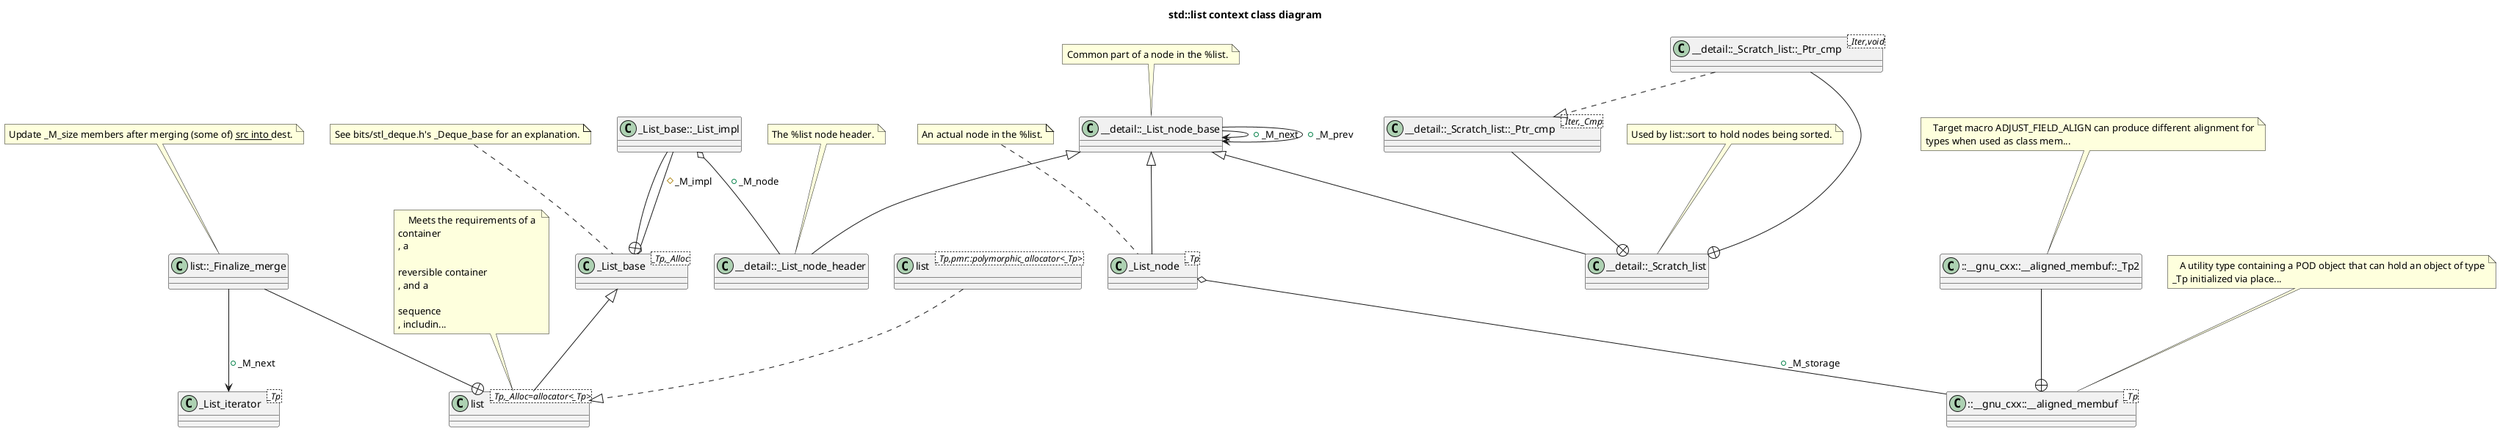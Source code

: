 @startuml
title std::list context class diagram
class "::__gnu_cxx::__aligned_membuf<_Tp>" as C_0001780373788828611506
class C_0001780373788828611506 {
__
}
class "::__gnu_cxx::__aligned_membuf::_Tp2" as C_0000363944907545484744
class C_0000363944907545484744 {
__
}
class "__detail::_List_node_base" as C_0003061237274580542436
class C_0003061237274580542436 {
__
}
class "__detail::_List_node_header" as C_0000986537528964488307
class C_0000986537528964488307 {
__
}
class "__detail::_Scratch_list" as C_0004159494573713602284
class C_0004159494573713602284 {
__
}
class "__detail::_Scratch_list::_Ptr_cmp<_Iter,_Cmp>" as C_0006153939857710835498
class C_0006153939857710835498 {
__
}
class "__detail::_Scratch_list::_Ptr_cmp<_Iter,void>" as C_0002765096334040588708
class C_0002765096334040588708 {
__
}
class "_List_node<_Tp>" as C_0016581430309674106927
class C_0016581430309674106927 {
__
}
class "_List_iterator<_Tp>" as C_0010079646352454332341
class C_0010079646352454332341 {
__
}
class "_List_base<_Tp,_Alloc>" as C_0017268439787651424876
class C_0017268439787651424876 {
__
}
class "_List_base::_List_impl" as C_0009730025766701730813
class C_0009730025766701730813 {
__
}
class "list<_Tp,_Alloc=allocator<_Tp>>" as C_0015609426756015090359
class C_0015609426756015090359 {
__
}
class "list::_Finalize_merge" as C_0008831140152225074072
class C_0008831140152225074072 {
__
}
class "list<_Tp,pmr::polymorphic_allocator<_Tp>>" as C_0005440126081384335850
class C_0005440126081384335850 {
__
}
C_0000363944907545484744 --+ C_0001780373788828611506
C_0003061237274580542436 --> C_0003061237274580542436 : +_M_next
C_0003061237274580542436 --> C_0003061237274580542436 : +_M_prev
C_0003061237274580542436 <|-- C_0000986537528964488307
C_0003061237274580542436 <|-- C_0004159494573713602284
C_0006153939857710835498 --+ C_0004159494573713602284
C_0002765096334040588708 --+ C_0004159494573713602284
C_0002765096334040588708 ..|> C_0006153939857710835498
C_0016581430309674106927 o-- C_0001780373788828611506 : +_M_storage
C_0003061237274580542436 <|-- C_0016581430309674106927
C_0017268439787651424876 o-- C_0009730025766701730813 : #_M_impl
C_0009730025766701730813 --+ C_0017268439787651424876
C_0009730025766701730813 o-- C_0000986537528964488307 : +_M_node
C_0017268439787651424876 <|-- C_0015609426756015090359
C_0008831140152225074072 --+ C_0015609426756015090359
C_0008831140152225074072 --> C_0010079646352454332341 : +_M_next
C_0005440126081384335850 ..|> C_0015609426756015090359
   note top of C_0001780373788828611506
    A utility type containing a POD object that can hold an object of type
 _Tp initialized via place...
end note
     note top of C_0000363944907545484744
    Target macro ADJUST_FIELD_ALIGN can produce different alignment for
 types when used as class mem...
end note
     note top of C_0003061237274580542436
    Common part of a node in the %list.
end note
     note top of C_0000986537528964488307
    The %list node header.
end note
     note top of C_0004159494573713602284
    Used by list::sort to hold nodes being sorted.
end note
         note top of C_0016581430309674106927
    An actual node in the %list.
end note
       note top of C_0017268439787651424876
    See bits/stl_deque.h's _Deque_base for an explanation.
end note
       note top of C_0015609426756015090359
    Meets the requirements of a 
container
, a
  
reversible container
, and a
  
sequence
, includin...
end note
     note top of C_0008831140152225074072
    Update _M_size members after merging (some of) __src into __dest.
end note
    


'Generated with clang-uml, version 0.6.0
'LLVM version Ubuntu clang version 19.1.1 (1ubuntu1)
@enduml

